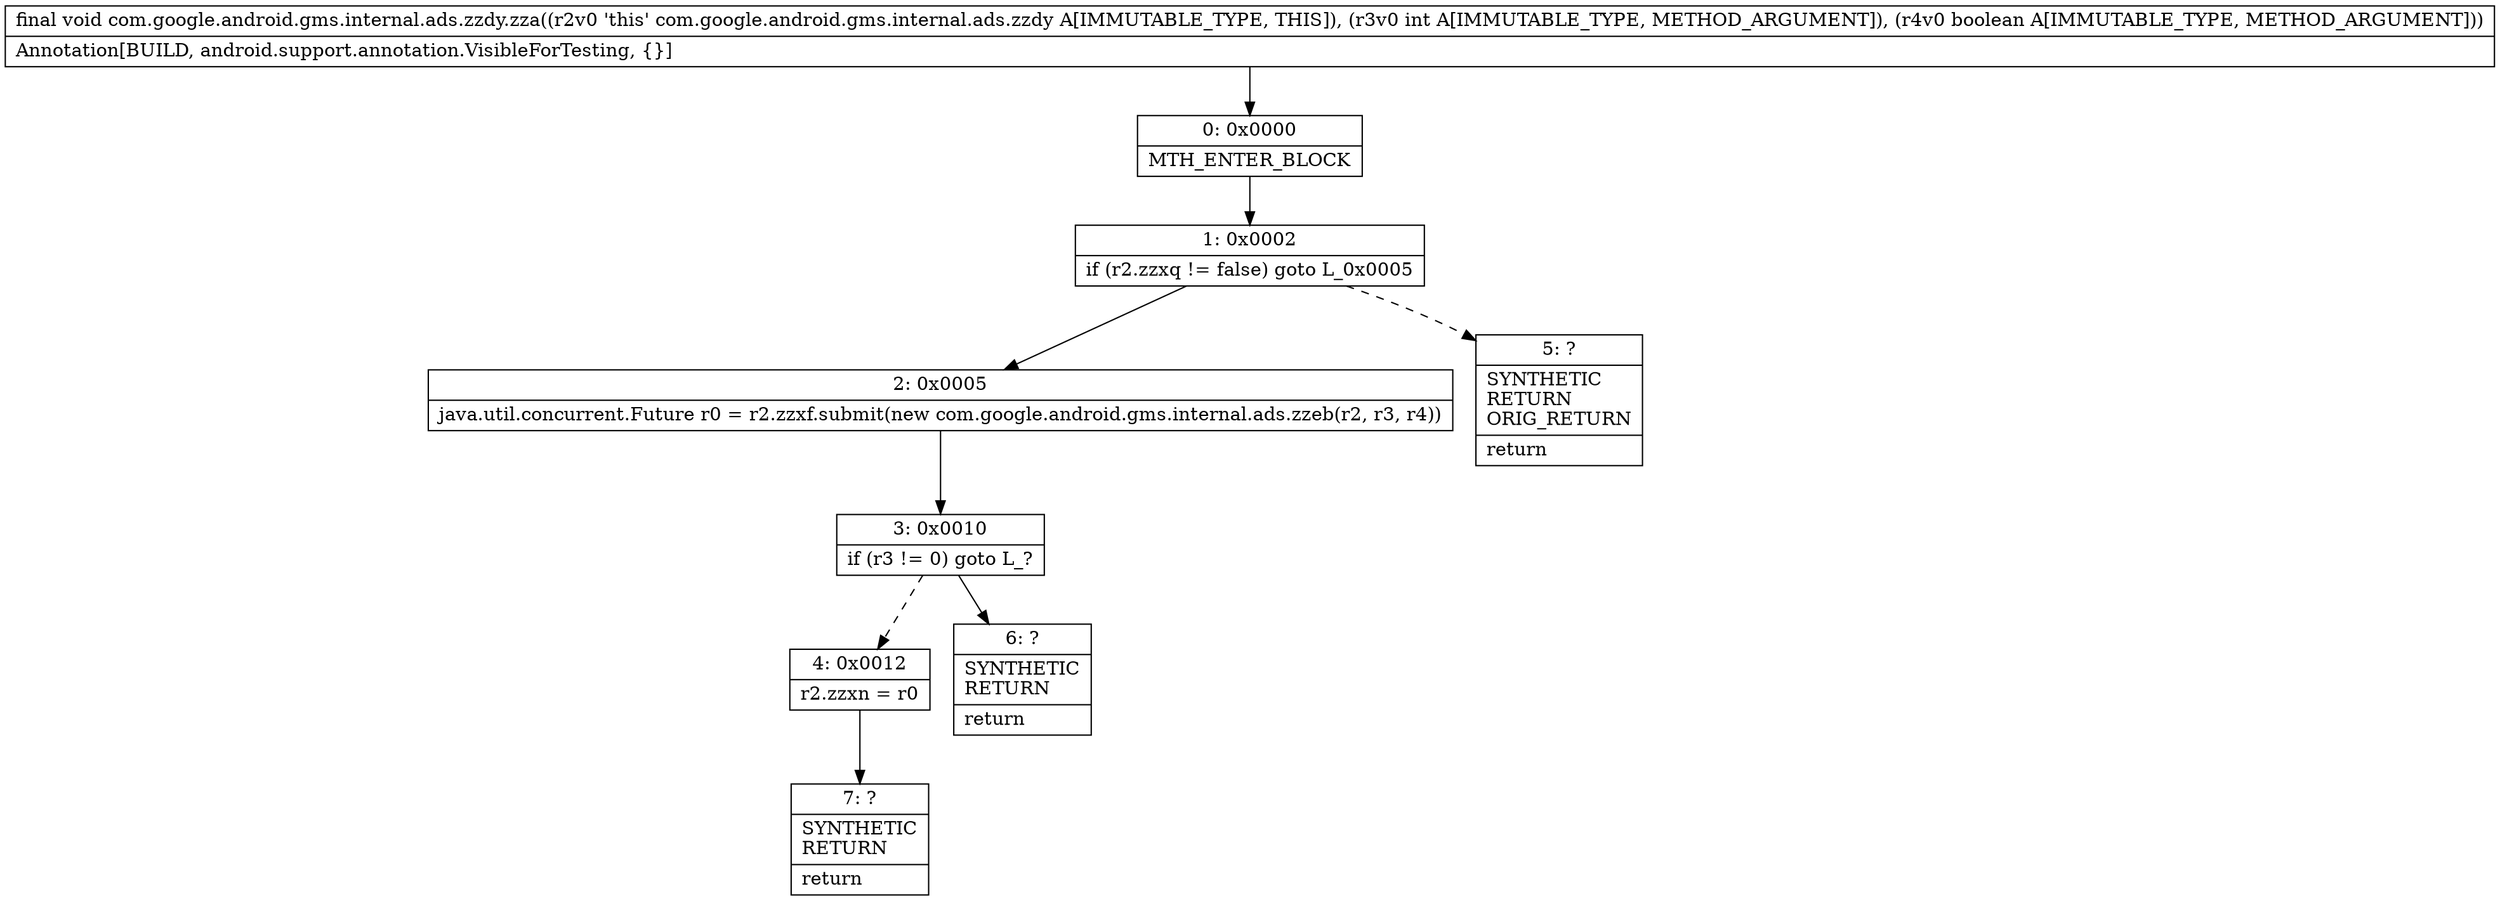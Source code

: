 digraph "CFG forcom.google.android.gms.internal.ads.zzdy.zza(IZ)V" {
Node_0 [shape=record,label="{0\:\ 0x0000|MTH_ENTER_BLOCK\l}"];
Node_1 [shape=record,label="{1\:\ 0x0002|if (r2.zzxq != false) goto L_0x0005\l}"];
Node_2 [shape=record,label="{2\:\ 0x0005|java.util.concurrent.Future r0 = r2.zzxf.submit(new com.google.android.gms.internal.ads.zzeb(r2, r3, r4))\l}"];
Node_3 [shape=record,label="{3\:\ 0x0010|if (r3 != 0) goto L_?\l}"];
Node_4 [shape=record,label="{4\:\ 0x0012|r2.zzxn = r0\l}"];
Node_5 [shape=record,label="{5\:\ ?|SYNTHETIC\lRETURN\lORIG_RETURN\l|return\l}"];
Node_6 [shape=record,label="{6\:\ ?|SYNTHETIC\lRETURN\l|return\l}"];
Node_7 [shape=record,label="{7\:\ ?|SYNTHETIC\lRETURN\l|return\l}"];
MethodNode[shape=record,label="{final void com.google.android.gms.internal.ads.zzdy.zza((r2v0 'this' com.google.android.gms.internal.ads.zzdy A[IMMUTABLE_TYPE, THIS]), (r3v0 int A[IMMUTABLE_TYPE, METHOD_ARGUMENT]), (r4v0 boolean A[IMMUTABLE_TYPE, METHOD_ARGUMENT]))  | Annotation[BUILD, android.support.annotation.VisibleForTesting, \{\}]\l}"];
MethodNode -> Node_0;
Node_0 -> Node_1;
Node_1 -> Node_2;
Node_1 -> Node_5[style=dashed];
Node_2 -> Node_3;
Node_3 -> Node_4[style=dashed];
Node_3 -> Node_6;
Node_4 -> Node_7;
}

